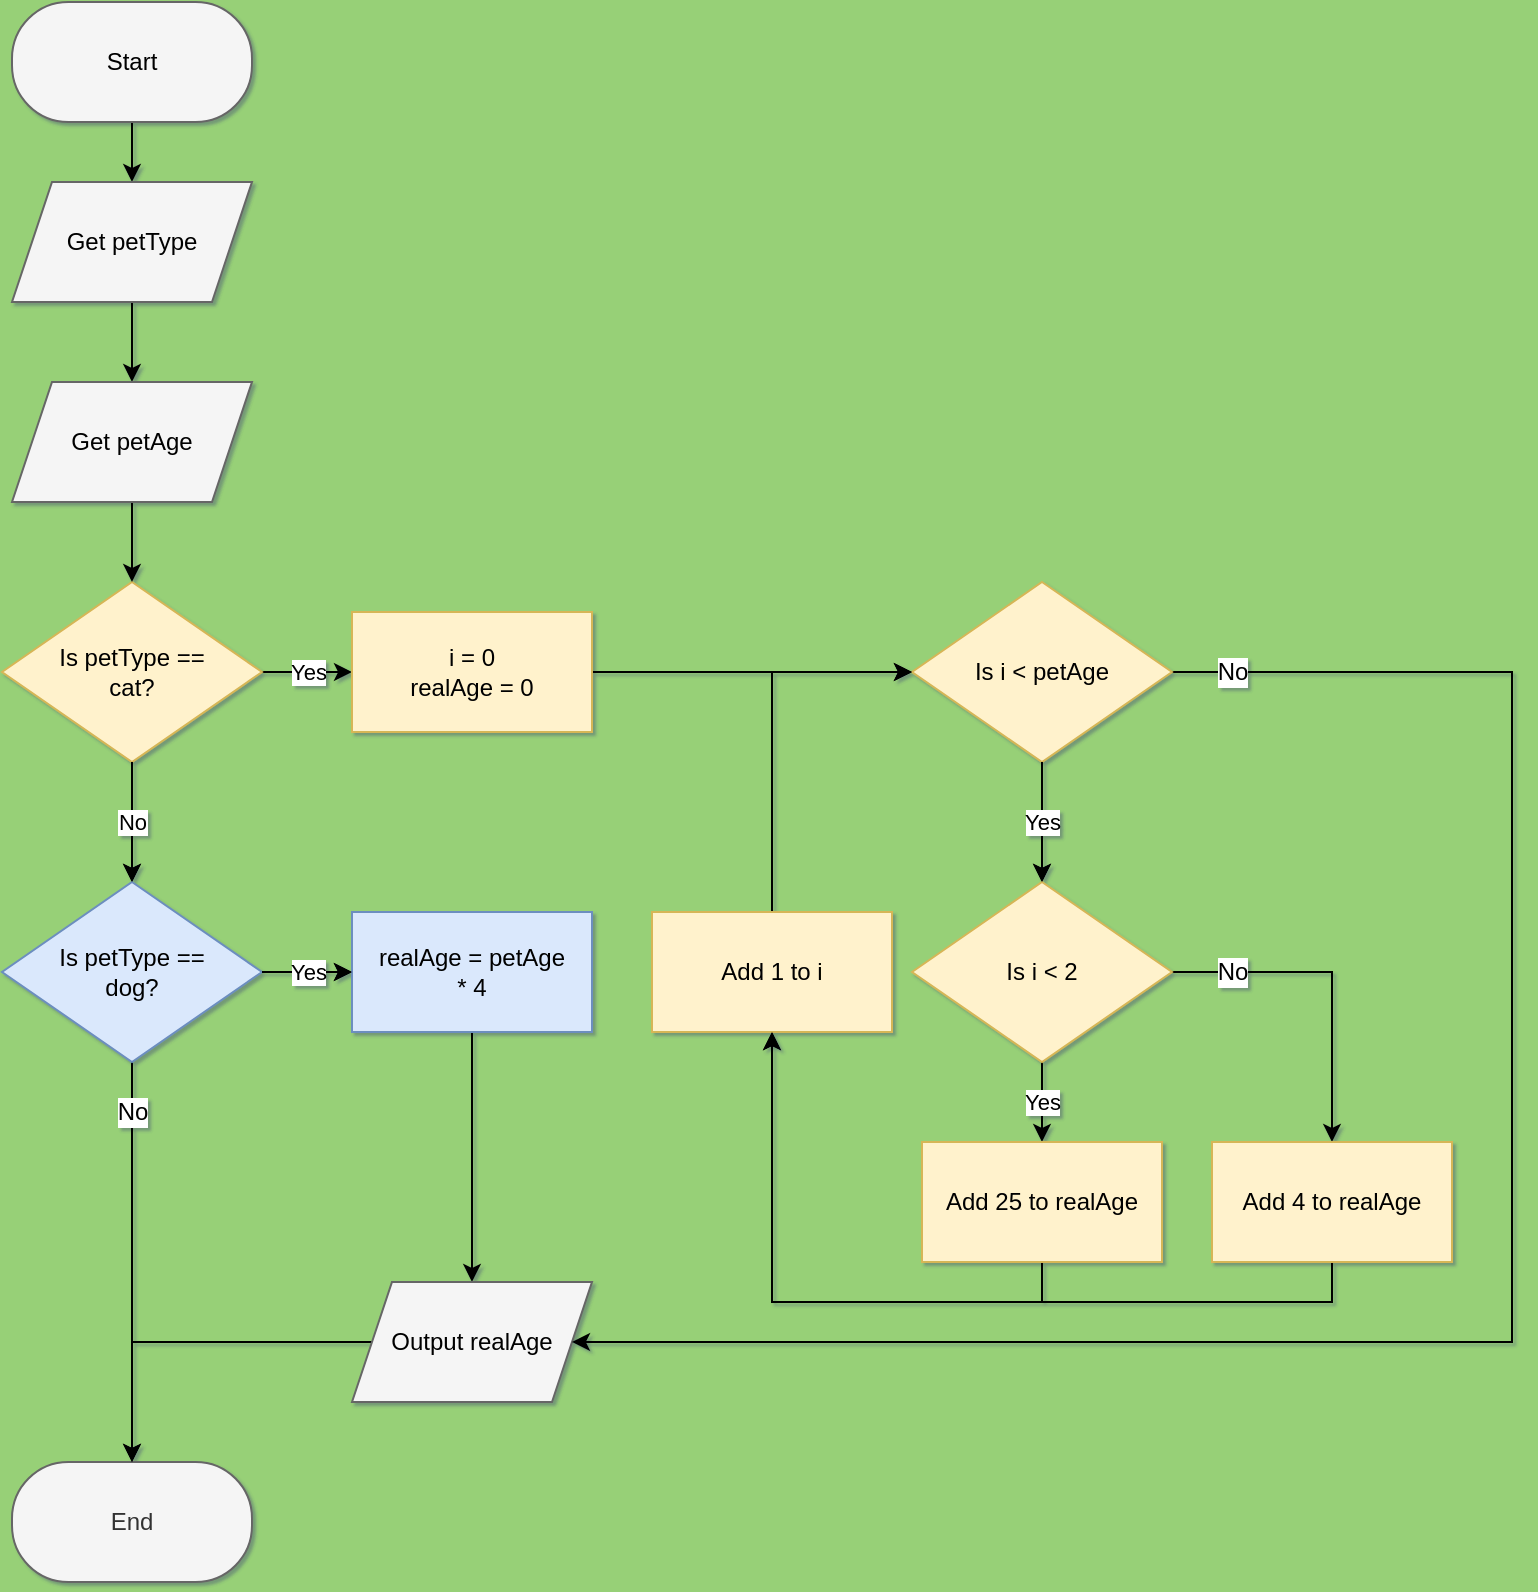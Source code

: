 <mxfile>
    <diagram name="Page-1" id="dNH2lgzFV1OV_xQoo7PK">
        <mxGraphModel dx="1078" dy="551" grid="1" gridSize="10" guides="1" tooltips="1" connect="1" arrows="1" fold="1" page="1" pageScale="1" pageWidth="827" pageHeight="1169" background="#97D077" math="0" shadow="1">
            <root>
                <mxCell id="0"/>
                <mxCell id="1" parent="0"/>
                <mxCell id="sxhaSrY762Fc3aGaRnKX-9" style="edgeStyle=orthogonalEdgeStyle;rounded=0;orthogonalLoop=1;jettySize=auto;html=1;entryX=0.5;entryY=0;entryDx=0;entryDy=0;fontColor=#000000;" parent="1" source="sxhaSrY762Fc3aGaRnKX-1" target="sxhaSrY762Fc3aGaRnKX-5" edge="1">
                    <mxGeometry relative="1" as="geometry"/>
                </mxCell>
                <mxCell id="sxhaSrY762Fc3aGaRnKX-1" value="Start" style="rounded=1;whiteSpace=wrap;html=1;arcSize=47;fillColor=#f5f5f5;fontColor=#000000;strokeColor=#666666;" parent="1" vertex="1">
                    <mxGeometry x="40" y="50" width="120" height="60" as="geometry"/>
                </mxCell>
                <mxCell id="sxhaSrY762Fc3aGaRnKX-2" value="End" style="rounded=1;whiteSpace=wrap;html=1;arcSize=47;labelBackgroundColor=none;fillColor=#f5f5f5;strokeColor=#666666;fontColor=#333333;" parent="1" vertex="1">
                    <mxGeometry x="40" y="780" width="120" height="60" as="geometry"/>
                </mxCell>
                <mxCell id="sxhaSrY762Fc3aGaRnKX-11" value="No" style="edgeStyle=orthogonalEdgeStyle;rounded=0;orthogonalLoop=1;jettySize=auto;html=1;entryX=0.5;entryY=0;entryDx=0;entryDy=0;fontColor=#000000;" parent="1" source="sxhaSrY762Fc3aGaRnKX-4" target="sxhaSrY762Fc3aGaRnKX-8" edge="1">
                    <mxGeometry relative="1" as="geometry"/>
                </mxCell>
                <mxCell id="sxhaSrY762Fc3aGaRnKX-27" value="Yes" style="edgeStyle=orthogonalEdgeStyle;rounded=0;orthogonalLoop=1;jettySize=auto;html=1;entryX=0;entryY=0.5;entryDx=0;entryDy=0;fontColor=#000000;labelBackgroundColor=#FFFFFF;strokeColor=#000000;" parent="1" source="sxhaSrY762Fc3aGaRnKX-4" target="sxhaSrY762Fc3aGaRnKX-26" edge="1">
                    <mxGeometry relative="1" as="geometry"/>
                </mxCell>
                <mxCell id="sxhaSrY762Fc3aGaRnKX-4" value="Is petType ==&lt;br&gt;cat?" style="rhombus;whiteSpace=wrap;html=1;fillColor=#fff2cc;strokeColor=#d6b656;fontColor=#000000;" parent="1" vertex="1">
                    <mxGeometry x="35" y="340" width="130" height="90" as="geometry"/>
                </mxCell>
                <mxCell id="sxhaSrY762Fc3aGaRnKX-13" style="edgeStyle=orthogonalEdgeStyle;rounded=0;orthogonalLoop=1;jettySize=auto;html=1;entryX=0.5;entryY=0;entryDx=0;entryDy=0;fontColor=#000000;" parent="1" source="sxhaSrY762Fc3aGaRnKX-5" target="sxhaSrY762Fc3aGaRnKX-12" edge="1">
                    <mxGeometry relative="1" as="geometry"/>
                </mxCell>
                <mxCell id="sxhaSrY762Fc3aGaRnKX-5" value="Get petType" style="shape=parallelogram;perimeter=parallelogramPerimeter;whiteSpace=wrap;html=1;fixedSize=1;fillColor=#f5f5f5;fontColor=#000000;strokeColor=#666666;" parent="1" vertex="1">
                    <mxGeometry x="40" y="140" width="120" height="60" as="geometry"/>
                </mxCell>
                <mxCell id="sxhaSrY762Fc3aGaRnKX-18" value="Yes" style="edgeStyle=orthogonalEdgeStyle;rounded=0;orthogonalLoop=1;jettySize=auto;html=1;entryX=0;entryY=0.5;entryDx=0;entryDy=0;fontColor=#000000;" parent="1" source="sxhaSrY762Fc3aGaRnKX-8" target="sxhaSrY762Fc3aGaRnKX-16" edge="1">
                    <mxGeometry relative="1" as="geometry"/>
                </mxCell>
                <mxCell id="sxhaSrY762Fc3aGaRnKX-22" value="" style="edgeStyle=orthogonalEdgeStyle;rounded=0;orthogonalLoop=1;jettySize=auto;html=1;entryX=0.5;entryY=0;entryDx=0;entryDy=0;fontColor=#000000;strokeColor=#000000;" parent="1" source="sxhaSrY762Fc3aGaRnKX-8" target="sxhaSrY762Fc3aGaRnKX-2" edge="1">
                    <mxGeometry relative="1" as="geometry"/>
                </mxCell>
                <mxCell id="sxhaSrY762Fc3aGaRnKX-8" value="Is petType ==&lt;br&gt;dog?" style="rhombus;whiteSpace=wrap;html=1;fillColor=#dae8fc;strokeColor=#6c8ebf;fontColor=#000000;" parent="1" vertex="1">
                    <mxGeometry x="35" y="490" width="130" height="90" as="geometry"/>
                </mxCell>
                <mxCell id="sxhaSrY762Fc3aGaRnKX-15" style="edgeStyle=orthogonalEdgeStyle;rounded=0;orthogonalLoop=1;jettySize=auto;html=1;entryX=0.5;entryY=0;entryDx=0;entryDy=0;fontColor=#000000;strokeColor=#000000;" parent="1" source="sxhaSrY762Fc3aGaRnKX-12" target="sxhaSrY762Fc3aGaRnKX-4" edge="1">
                    <mxGeometry relative="1" as="geometry"/>
                </mxCell>
                <mxCell id="sxhaSrY762Fc3aGaRnKX-12" value="Get petAge" style="shape=parallelogram;perimeter=parallelogramPerimeter;whiteSpace=wrap;html=1;fixedSize=1;fillColor=#f5f5f5;fontColor=#000000;strokeColor=#666666;" parent="1" vertex="1">
                    <mxGeometry x="40" y="240" width="120" height="60" as="geometry"/>
                </mxCell>
                <mxCell id="sxhaSrY762Fc3aGaRnKX-21" style="edgeStyle=orthogonalEdgeStyle;rounded=0;orthogonalLoop=1;jettySize=auto;html=1;entryX=0.5;entryY=0;entryDx=0;entryDy=0;fontColor=#000000;strokeColor=#000000;" parent="1" source="sxhaSrY762Fc3aGaRnKX-16" target="sxhaSrY762Fc3aGaRnKX-19" edge="1">
                    <mxGeometry relative="1" as="geometry"/>
                </mxCell>
                <mxCell id="sxhaSrY762Fc3aGaRnKX-16" value="realAge = petAge&lt;br&gt;* 4" style="rounded=0;whiteSpace=wrap;html=1;fillColor=#dae8fc;strokeColor=#6c8ebf;fontColor=#000000;" parent="1" vertex="1">
                    <mxGeometry x="210" y="505" width="120" height="60" as="geometry"/>
                </mxCell>
                <mxCell id="sxhaSrY762Fc3aGaRnKX-43" style="edgeStyle=orthogonalEdgeStyle;rounded=0;orthogonalLoop=1;jettySize=auto;html=1;entryX=0.5;entryY=0;entryDx=0;entryDy=0;fontColor=#000000;strokeColor=#000000;" parent="1" source="sxhaSrY762Fc3aGaRnKX-19" target="sxhaSrY762Fc3aGaRnKX-2" edge="1">
                    <mxGeometry relative="1" as="geometry"/>
                </mxCell>
                <mxCell id="sxhaSrY762Fc3aGaRnKX-19" value="Output realAge" style="shape=parallelogram;perimeter=parallelogramPerimeter;whiteSpace=wrap;html=1;fixedSize=1;fillColor=#f5f5f5;fontColor=#000000;strokeColor=#666666;" parent="1" vertex="1">
                    <mxGeometry x="210" y="690" width="120" height="60" as="geometry"/>
                </mxCell>
                <mxCell id="sxhaSrY762Fc3aGaRnKX-31" value="Yes" style="edgeStyle=orthogonalEdgeStyle;rounded=0;orthogonalLoop=1;jettySize=auto;html=1;entryX=0.5;entryY=0;entryDx=0;entryDy=0;fontColor=#000000;" parent="1" source="sxhaSrY762Fc3aGaRnKX-25" target="sxhaSrY762Fc3aGaRnKX-30" edge="1">
                    <mxGeometry relative="1" as="geometry"/>
                </mxCell>
                <mxCell id="sxhaSrY762Fc3aGaRnKX-47" style="edgeStyle=orthogonalEdgeStyle;rounded=0;orthogonalLoop=1;jettySize=auto;html=1;entryX=1;entryY=0.5;entryDx=0;entryDy=0;fontColor=#000000;strokeColor=#000000;" parent="1" source="sxhaSrY762Fc3aGaRnKX-25" target="sxhaSrY762Fc3aGaRnKX-19" edge="1">
                    <mxGeometry relative="1" as="geometry">
                        <Array as="points">
                            <mxPoint x="790" y="385"/>
                            <mxPoint x="790" y="720"/>
                        </Array>
                    </mxGeometry>
                </mxCell>
                <mxCell id="sxhaSrY762Fc3aGaRnKX-25" value="Is i &amp;lt; petAge" style="rhombus;whiteSpace=wrap;html=1;fillColor=#fff2cc;strokeColor=#d6b656;fontColor=#000000;" parent="1" vertex="1">
                    <mxGeometry x="490" y="340" width="130" height="90" as="geometry"/>
                </mxCell>
                <mxCell id="sxhaSrY762Fc3aGaRnKX-28" style="edgeStyle=orthogonalEdgeStyle;rounded=0;orthogonalLoop=1;jettySize=auto;html=1;entryX=0;entryY=0.5;entryDx=0;entryDy=0;fontColor=#000000;strokeColor=#000000;" parent="1" source="sxhaSrY762Fc3aGaRnKX-26" target="sxhaSrY762Fc3aGaRnKX-25" edge="1">
                    <mxGeometry relative="1" as="geometry"/>
                </mxCell>
                <mxCell id="sxhaSrY762Fc3aGaRnKX-26" value="i = 0&lt;br&gt;realAge = 0" style="rounded=0;whiteSpace=wrap;html=1;fillColor=#fff2cc;strokeColor=#d6b656;fontColor=#000000;" parent="1" vertex="1">
                    <mxGeometry x="210" y="355" width="120" height="60" as="geometry"/>
                </mxCell>
                <mxCell id="sxhaSrY762Fc3aGaRnKX-33" value="Yes" style="edgeStyle=orthogonalEdgeStyle;rounded=0;orthogonalLoop=1;jettySize=auto;html=1;entryX=0.5;entryY=0;entryDx=0;entryDy=0;fontColor=#000000;labelBackgroundColor=#FFFFFF;strokeColor=#000000;" parent="1" source="sxhaSrY762Fc3aGaRnKX-30" target="sxhaSrY762Fc3aGaRnKX-32" edge="1">
                    <mxGeometry relative="1" as="geometry"/>
                </mxCell>
                <mxCell id="sxhaSrY762Fc3aGaRnKX-40" value="" style="edgeStyle=orthogonalEdgeStyle;rounded=0;orthogonalLoop=1;jettySize=auto;html=1;entryX=0.5;entryY=0;entryDx=0;entryDy=0;fontColor=#000000;strokeColor=#000000;" parent="1" source="sxhaSrY762Fc3aGaRnKX-30" target="sxhaSrY762Fc3aGaRnKX-38" edge="1">
                    <mxGeometry relative="1" as="geometry"/>
                </mxCell>
                <mxCell id="sxhaSrY762Fc3aGaRnKX-30" value="Is i &amp;lt; 2" style="rhombus;whiteSpace=wrap;html=1;fillColor=#fff2cc;strokeColor=#d6b656;fontColor=#000000;" parent="1" vertex="1">
                    <mxGeometry x="490" y="490" width="130" height="90" as="geometry"/>
                </mxCell>
                <mxCell id="sxhaSrY762Fc3aGaRnKX-37" style="edgeStyle=orthogonalEdgeStyle;rounded=0;orthogonalLoop=1;jettySize=auto;html=1;entryX=0.5;entryY=1;entryDx=0;entryDy=0;fontColor=#000000;strokeColor=#000000;" parent="1" source="sxhaSrY762Fc3aGaRnKX-32" target="sxhaSrY762Fc3aGaRnKX-35" edge="1">
                    <mxGeometry relative="1" as="geometry">
                        <Array as="points">
                            <mxPoint x="555" y="700"/>
                            <mxPoint x="420" y="700"/>
                        </Array>
                    </mxGeometry>
                </mxCell>
                <mxCell id="sxhaSrY762Fc3aGaRnKX-32" value="Add 25 to realAge" style="rounded=0;whiteSpace=wrap;html=1;fillColor=#fff2cc;strokeColor=#d6b656;fontColor=#000000;" parent="1" vertex="1">
                    <mxGeometry x="495" y="620" width="120" height="60" as="geometry"/>
                </mxCell>
                <mxCell id="sxhaSrY762Fc3aGaRnKX-36" style="edgeStyle=orthogonalEdgeStyle;rounded=0;orthogonalLoop=1;jettySize=auto;html=1;entryX=0;entryY=0.5;entryDx=0;entryDy=0;fontColor=#000000;strokeColor=#000000;" parent="1" source="sxhaSrY762Fc3aGaRnKX-35" target="sxhaSrY762Fc3aGaRnKX-25" edge="1">
                    <mxGeometry relative="1" as="geometry">
                        <Array as="points">
                            <mxPoint x="420" y="385"/>
                        </Array>
                    </mxGeometry>
                </mxCell>
                <mxCell id="sxhaSrY762Fc3aGaRnKX-35" value="Add 1 to i" style="rounded=0;whiteSpace=wrap;html=1;fillColor=#fff2cc;strokeColor=#d6b656;fontColor=#000000;" parent="1" vertex="1">
                    <mxGeometry x="360" y="505" width="120" height="60" as="geometry"/>
                </mxCell>
                <mxCell id="sxhaSrY762Fc3aGaRnKX-41" style="edgeStyle=orthogonalEdgeStyle;rounded=0;orthogonalLoop=1;jettySize=auto;html=1;entryX=0.5;entryY=1;entryDx=0;entryDy=0;fontColor=#000000;strokeColor=#000000;" parent="1" source="sxhaSrY762Fc3aGaRnKX-38" target="sxhaSrY762Fc3aGaRnKX-35" edge="1">
                    <mxGeometry relative="1" as="geometry">
                        <Array as="points">
                            <mxPoint x="700" y="700"/>
                            <mxPoint x="420" y="700"/>
                        </Array>
                    </mxGeometry>
                </mxCell>
                <mxCell id="sxhaSrY762Fc3aGaRnKX-38" value="Add 4 to realAge" style="rounded=0;whiteSpace=wrap;html=1;fillColor=#fff2cc;strokeColor=#d6b656;fontColor=#000000;" parent="1" vertex="1">
                    <mxGeometry x="640" y="620" width="120" height="60" as="geometry"/>
                </mxCell>
                <mxCell id="sxhaSrY762Fc3aGaRnKX-50" value="No" style="text;html=1;align=center;verticalAlign=middle;resizable=0;points=[];autosize=1;fillColor=none;labelBackgroundColor=#FFFFFF;fontColor=#000000;" parent="1" vertex="1">
                    <mxGeometry x="80" y="590" width="40" height="30" as="geometry"/>
                </mxCell>
                <mxCell id="sxhaSrY762Fc3aGaRnKX-48" value="No" style="text;html=1;align=center;verticalAlign=middle;resizable=0;points=[];autosize=1;strokeColor=none;fillColor=none;labelBorderColor=none;labelBackgroundColor=default;fontColor=#000000;" parent="1" vertex="1">
                    <mxGeometry x="630" y="370" width="40" height="30" as="geometry"/>
                </mxCell>
                <mxCell id="sxhaSrY762Fc3aGaRnKX-51" value="No" style="text;html=1;align=center;verticalAlign=middle;resizable=0;points=[];autosize=1;strokeColor=none;fillColor=none;labelBackgroundColor=default;fontColor=#000000;" parent="1" vertex="1">
                    <mxGeometry x="630" y="520" width="40" height="30" as="geometry"/>
                </mxCell>
                <mxCell id="2" value="No" style="text;html=1;align=center;verticalAlign=middle;resizable=0;points=[];autosize=1;strokeColor=none;fillColor=none;labelBorderColor=none;labelBackgroundColor=#FFFFFF;fontColor=#000000;" vertex="1" parent="1">
                    <mxGeometry x="630" y="370" width="40" height="30" as="geometry"/>
                </mxCell>
                <mxCell id="3" value="No" style="edgeStyle=orthogonalEdgeStyle;rounded=0;orthogonalLoop=1;jettySize=auto;html=1;entryX=0.5;entryY=0;entryDx=0;entryDy=0;fontColor=#000000;labelBackgroundColor=#FFFFFF;strokeColor=#000000;" edge="1" parent="1">
                    <mxGeometry relative="1" as="geometry">
                        <mxPoint x="100" y="430" as="sourcePoint"/>
                        <mxPoint x="100" y="490" as="targetPoint"/>
                    </mxGeometry>
                </mxCell>
                <mxCell id="4" value="Yes" style="edgeStyle=orthogonalEdgeStyle;rounded=0;orthogonalLoop=1;jettySize=auto;html=1;entryX=0;entryY=0.5;entryDx=0;entryDy=0;fontColor=#000000;labelBackgroundColor=#FFFFFF;strokeColor=#000000;" edge="1" parent="1">
                    <mxGeometry relative="1" as="geometry">
                        <mxPoint x="165" y="535" as="sourcePoint"/>
                        <mxPoint x="210" y="535" as="targetPoint"/>
                    </mxGeometry>
                </mxCell>
                <mxCell id="5" value="Yes" style="edgeStyle=orthogonalEdgeStyle;rounded=0;orthogonalLoop=1;jettySize=auto;html=1;entryX=0.5;entryY=0;entryDx=0;entryDy=0;fontColor=#000000;labelBackgroundColor=#FFFFFF;strokeColor=#000000;" edge="1" parent="1">
                    <mxGeometry relative="1" as="geometry">
                        <mxPoint x="555" y="430" as="sourcePoint"/>
                        <mxPoint x="555" y="490" as="targetPoint"/>
                    </mxGeometry>
                </mxCell>
                <mxCell id="6" value="No" style="text;html=1;align=center;verticalAlign=middle;resizable=0;points=[];autosize=1;strokeColor=none;fillColor=none;labelBackgroundColor=#FFFFFF;fontColor=#000000;" vertex="1" parent="1">
                    <mxGeometry x="630" y="520" width="40" height="30" as="geometry"/>
                </mxCell>
            </root>
        </mxGraphModel>
    </diagram>
</mxfile>